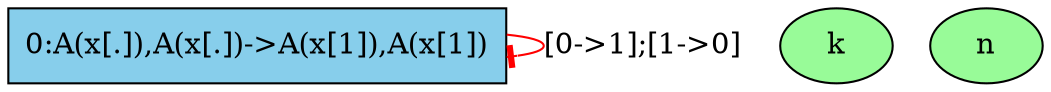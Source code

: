 #This file has been computed by KaSa: a Static Analyzer for Kappa (Kappa Static Analyzer (v4.0rc1-433-gdfab24dbe-dirty))
#Download sources/binaries at https://github.com/Kappa-Dev/KaSim
#
#Analysis launched at 2019/05/13 09:13:19 (GMT+2) on macbook
#Command line is: KaSa KaSa_rep/logic_encoding/demo/002.ka --output-directory KaSa_rep/logic_encoding/demo/output/002
#
#This file contains the description of the influence map in dot.
#Please use graphviz (http://www.graphviz.org) or OmniGraffle to export it to a PDF
#
digraph G{
"0:A(x[.]),A(x[.])->A(x[1]),A(x[1])" [shape=box fillcolor="#87ceeb" style=filled];

"k" [shape=ellipse fillcolor="#98fb98" style=filled];
"n" [shape=ellipse fillcolor="#98fb98" style=filled];
"0:A(x[.]),A(x[.])->A(x[1]),A(x[1])" -> "0:A(x[.]),A(x[.])->A(x[1]),A(x[1])" [label="[0->1];[1->0]" color="red" arrowhead="tee"];
}
